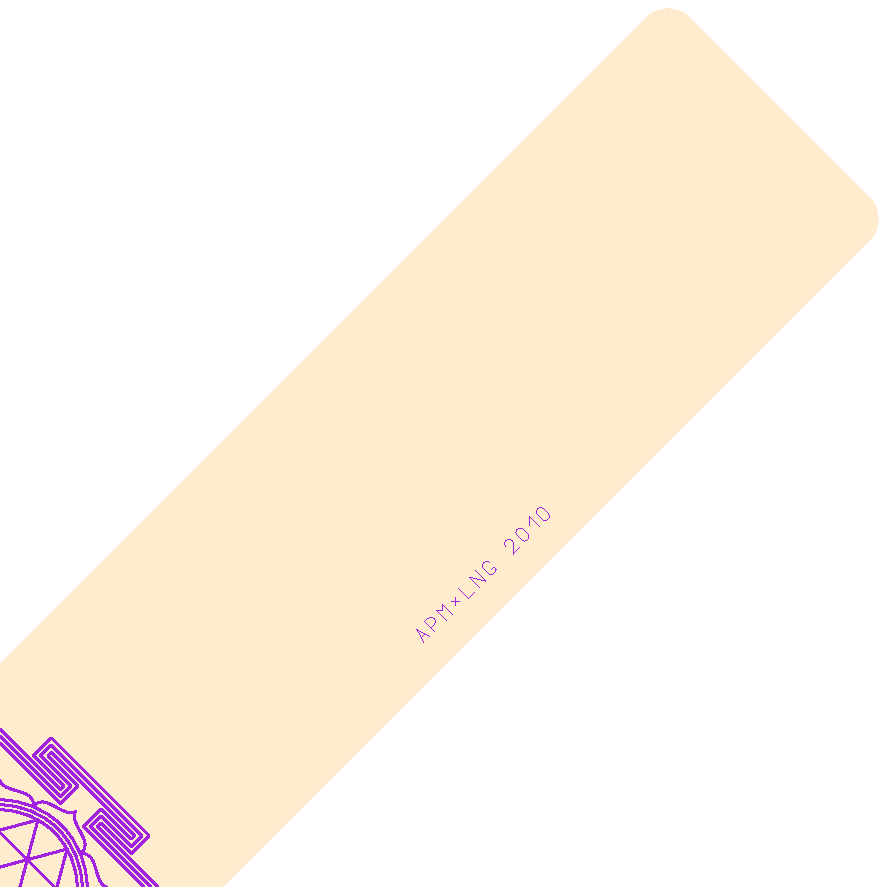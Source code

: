 % durgayantra.mp
% L. Nobre G.
% 2010

prologues := 1;

numeric u, numthings, bang, tang, hei, rb, rt, ro;
numthings = 8;
bang = 75;
tang = 75;
rb = u+hei;
rt = rb+hei;
ro = rt+2.5mm;
numeric adang, reflen, marlen, sqrlen;
adang = 19.896;
reflen = 0.4*ro;
marlen = ro*sqrt(2)*(sind(45+adang)-0.5*sqrt(2));
hei = marlen/6;
ro+marlen+hei = 18mm; % defines u and hei
color fundo, risco;
fundo = (15*16+15,14*16+11,12*16+13)/255;
risco = (11*16-15,3*16-14,15*16-15)/255;

vardef makedurgayantra =
  path outercircle, firstcircle, seconcircle;
  draw fullcircle scaled (2*u);
  draw fullcircle scaled (2*rb);
  draw fullcircle scaled (2*rt);
  path pthingb, pthingbr;
  pthingb = (rt,0){dir(90-bang)}..
                  {dir(180/numthings+90-tang)}(ro*dir(180/numthings));
  pthingbr = pthingb yscaled (-1);
  numeric i;
  for i=1 upto numthings:
    draw (reverse pthingbr) rotated ((i+0.5)*360/numthings);
    draw pthingb rotated ((i+0.5)*360/numthings);
  endfor;
  z200 = (ro+marlen,0);
  z201 = (ro+marlen,1.5*reflen);
  z202 = (ro+0.5*marlen,1.5*reflen);
  z203 = (ro+0.5*marlen,0.5*reflen);
  z204 = (ro,0.5*reflen);
  z205 = (ro,ro);
  z100 = z200-(hei,0);
  z101 = z201-(hei,hei);
  z102 = z202+(hei,-hei);
  z103 = z203+(hei,-hei);
  z104 = z204-(hei,hei);
  z105 = z205-(hei,hei);
  z300 = z200+(hei,0);
  z301 = z201+(hei,hei);
  z302 = z202-(hei,-hei);
  z303 = z203-(hei,-hei);
  z304 = z204+(hei,hei);
  z305 = z205+(hei,hei);
  path octp[], octpr[];
  numeric j;
  octp[1] = z200--z201--z202--z203--z204--z205;
  octp[0] = z100--z101--z102--z103--z104--z105;
  octp[2] = z300--z301--z302--z303--z304--z305;
  for j=0 upto 2:
    octpr[j] = (reverse octp[j]) yscaled (-1) ;
    for i=1 upto 4:
      draw octpr[j] rotated (i*90);
      draw octp[j] rotated (i*90);
    endfor;
  endfor;
  z1 = (0,-u);
  z2 = u*0.5*(sqrt(3),1);
  z3 = u*0.5*(-sqrt(3),1);
  draw z1--z2--z3--cycle;
  numeric refang, xr, dr;
  xr = sqrt(15);
  dr = (xr-sqrt(3))*u*0.25;
  refang = angle(xr,1); show refang;
  z11 = u*0.25*(xr,-1);     
  z12 = 0.5[z2,z3]+dr*dir(60);   
  z13 = 0.5[z2,z3]+dr*dir(120);   
  z14 = u*0.25*(-xr,-1);  
  z15 = 0.5[z1,z3]+dr*dir(-120);
  z16 = 0.5[z2,z1]+dr*dir(-60);   
%  z11 = u*dir(-refang);     
%  z12 = u*dir(90-refang);   
%  z13 = u*dir(90+refang);   
%  z14 = u*dir(refang-180);  
%  z15 = u*dir(3*refang-180);
%  z16 = u*dir(-3*refang);   
  draw z11--z12--z15--z16--z13--z14--cycle;
enddef;

beginfig(1);
  numeric hs, al, do, m, diamfur, mfur;
  hs = 20mm;
  al = 16cm;
%  do = 3mm;
  do = 0;
  m = 3.8mm;
%  diamfur = 3mm;
  mfur = 6mm;
  z21 = (hs,m-hs);
  z22 = (hs,al-hs+do-m);
  z23 = (hs-m,al-hs+do);
  z24 = (m-hs,al-hs+do);
  z25 = (-hs,al-hs+do-m);
  z26 = (-hs,m-hs);
  z27 = (m-hs,-hs);
  z28 = (hs-m,-hs);
  fill z21---z22...z23---z24...z25---z26...z27---z28...cycle withcolor fundo;
%  draw (hs,al-hs)--(-hs,al-hs) dashed evenly;
%  draw fullcircle scaled diamfur shifted (mfur-hs,al-hs-mfur);
%  draw fullcircle scaled diamfur shifted (hs-mfur,al-hs-mfur);
  
  drawoptions( withpen pencircle scaled 0.3mm withcolor risco );
  makedurgayantra;
  drawoptions( withpen pencircle scaled 0.1mm withcolor risco );
  numeric lettersiz, lr, ls, lh;
  lettersiz = 1.1mm;
  lr = 1+0.5*sqrt(2);
  ls = 0.9mm; 
  lh = lettersiz*lr;
  path lepa[];
  pair av, auxa, lc, auxd;
  numeric lph[], auxb, auxc;
  auxc = 0.5*lettersiz;
  lc = (hs-m,0.5*al-hs);
  av = (auxc,lh);
  lepa0 = origin--av--(lettersiz,0);
  lph0 = 0;
  auxa = (lh-lettersiz)*unitvector(av);
  lepa7 = auxa--(lettersiz-xpart auxa, ypart auxa);
  lph7 = 0;
  lepa1 = origin--(0,lh)---av...(auxc,lh-lettersiz)---(0,lh-lettersiz);
  lph1 := lettersiz+ls;
  lepa2 = origin--(0,lh)--(auxc,lh-auxc)--(lettersiz,lh)--(lettersiz,0);
  lph2 = 2*(lettersiz+ls);
  auxb = 0.25*lettersiz*sqrt(2);
  lepa3 = (auxc-auxb,0.5*lh+auxb)--(auxc+auxb,0.5*lh-auxb);
  lepa13 = (auxc-auxb,0.5*lh-auxb)--(auxc+auxb,0.5*lh+auxb);
  lph3 = 3*(lettersiz+ls);
  lph13 = lph3;
  lepa4 = (0,lh)--origin--(lettersiz,0);
  lph4 = 4*(lettersiz+ls);
  lepa5 = origin--(0,lh)--(lettersiz,0)--(lettersiz,lh);
  lph5 = 5*(lettersiz+ls);
  lepa6 = (lettersiz,lh-auxc){up}...av...(0,lh-auxc)---(0,auxc)...(auxc,0)...(lettersiz,auxc)--(auxc,auxc);
  lph6 = 6*(lettersiz+ls);
  lepa8 = (lettersiz,auxc)--(lettersiz,0);
  lph8 = lph6;
  auxd = sqrt(2)*auxc*(1,1);
  lepa9 = (0,lh-auxc){up}...av...(lettersiz,lh-auxc)...auxd---origin--(lettersiz,0);
  lph9 = 8*(lettersiz+ls);
  lepa10 = (0,auxc)---(0,lh-auxc)...av...(lettersiz,lh-auxc)---(lettersiz,auxc)...(auxc,0)...cycle;
  lph10 = lph9 + lettersiz + ls;
  lepa11 = (0,lh-ypart auxd)--(xpart auxd,lh)--(xpart auxd,0);
  lph11 = lph10 + lettersiz + ls;
  lepa12 = lepa10;
  lph12 = lph11 + ls + xpart auxd; 
  numeric i;
  for i=0 upto 13:
    draw lepa[i] rotated 90 shifted (lc+(0,lph[i]));
  endfor;
  picture finalpicture;
  finalpicture = currentpicture;
  currentpicture := nullpicture;
  drawoptions();
  draw finalpicture rotated (-45);
endfig;

beginfig(2);
%  drawoptions( withcolor risco );
  makedurgayantra;
endfig;

end.
